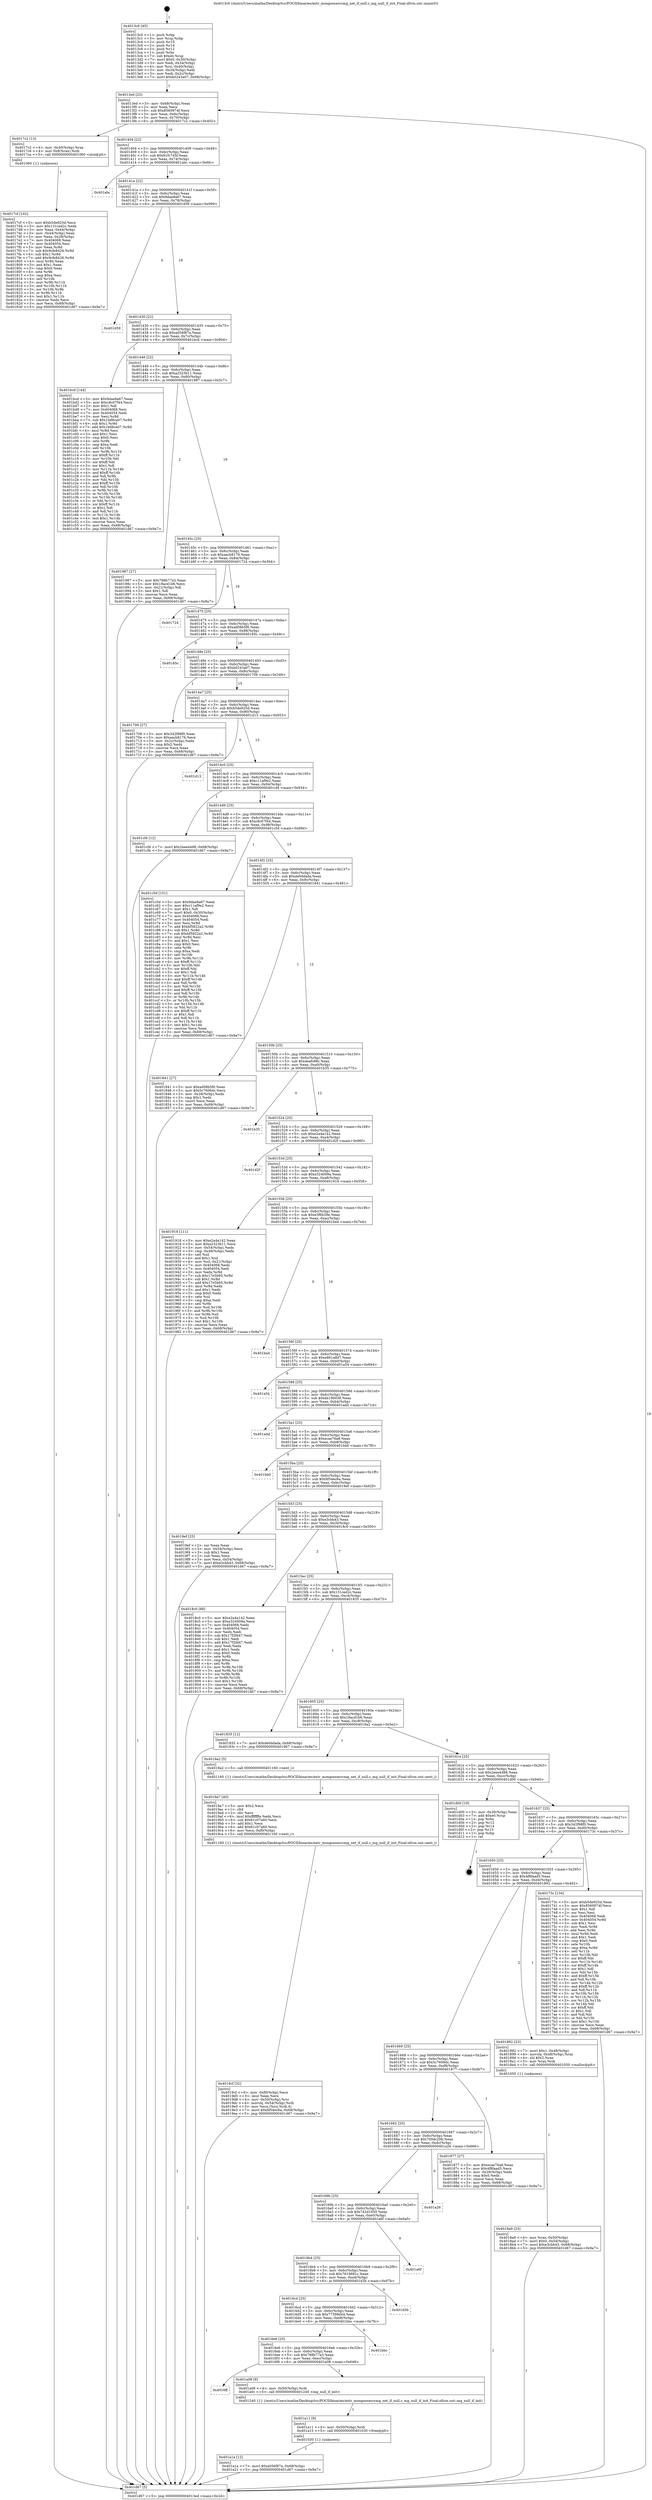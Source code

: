 digraph "0x4013c0" {
  label = "0x4013c0 (/mnt/c/Users/mathe/Desktop/tcc/POCII/binaries/extr_mongoosesrcmg_net_if_null.c_mg_null_if_init_Final-ollvm.out::main(0))"
  labelloc = "t"
  node[shape=record]

  Entry [label="",width=0.3,height=0.3,shape=circle,fillcolor=black,style=filled]
  "0x4013ed" [label="{
     0x4013ed [23]\l
     | [instrs]\l
     &nbsp;&nbsp;0x4013ed \<+3\>: mov -0x68(%rbp),%eax\l
     &nbsp;&nbsp;0x4013f0 \<+2\>: mov %eax,%ecx\l
     &nbsp;&nbsp;0x4013f2 \<+6\>: sub $0x8560974f,%ecx\l
     &nbsp;&nbsp;0x4013f8 \<+3\>: mov %eax,-0x6c(%rbp)\l
     &nbsp;&nbsp;0x4013fb \<+3\>: mov %ecx,-0x70(%rbp)\l
     &nbsp;&nbsp;0x4013fe \<+6\>: je 00000000004017c2 \<main+0x402\>\l
  }"]
  "0x4017c2" [label="{
     0x4017c2 [13]\l
     | [instrs]\l
     &nbsp;&nbsp;0x4017c2 \<+4\>: mov -0x40(%rbp),%rax\l
     &nbsp;&nbsp;0x4017c6 \<+4\>: mov 0x8(%rax),%rdi\l
     &nbsp;&nbsp;0x4017ca \<+5\>: call 0000000000401060 \<atoi@plt\>\l
     | [calls]\l
     &nbsp;&nbsp;0x401060 \{1\} (unknown)\l
  }"]
  "0x401404" [label="{
     0x401404 [22]\l
     | [instrs]\l
     &nbsp;&nbsp;0x401404 \<+5\>: jmp 0000000000401409 \<main+0x49\>\l
     &nbsp;&nbsp;0x401409 \<+3\>: mov -0x6c(%rbp),%eax\l
     &nbsp;&nbsp;0x40140c \<+5\>: sub $0x91fc745f,%eax\l
     &nbsp;&nbsp;0x401411 \<+3\>: mov %eax,-0x74(%rbp)\l
     &nbsp;&nbsp;0x401414 \<+6\>: je 0000000000401abc \<main+0x6fc\>\l
  }"]
  Exit [label="",width=0.3,height=0.3,shape=circle,fillcolor=black,style=filled,peripheries=2]
  "0x401abc" [label="{
     0x401abc\l
  }", style=dashed]
  "0x40141a" [label="{
     0x40141a [22]\l
     | [instrs]\l
     &nbsp;&nbsp;0x40141a \<+5\>: jmp 000000000040141f \<main+0x5f\>\l
     &nbsp;&nbsp;0x40141f \<+3\>: mov -0x6c(%rbp),%eax\l
     &nbsp;&nbsp;0x401422 \<+5\>: sub $0x9dae8a67,%eax\l
     &nbsp;&nbsp;0x401427 \<+3\>: mov %eax,-0x78(%rbp)\l
     &nbsp;&nbsp;0x40142a \<+6\>: je 0000000000401d59 \<main+0x999\>\l
  }"]
  "0x401a1a" [label="{
     0x401a1a [12]\l
     | [instrs]\l
     &nbsp;&nbsp;0x401a1a \<+7\>: movl $0xa056f87a,-0x68(%rbp)\l
     &nbsp;&nbsp;0x401a21 \<+5\>: jmp 0000000000401d67 \<main+0x9a7\>\l
  }"]
  "0x401d59" [label="{
     0x401d59\l
  }", style=dashed]
  "0x401430" [label="{
     0x401430 [22]\l
     | [instrs]\l
     &nbsp;&nbsp;0x401430 \<+5\>: jmp 0000000000401435 \<main+0x75\>\l
     &nbsp;&nbsp;0x401435 \<+3\>: mov -0x6c(%rbp),%eax\l
     &nbsp;&nbsp;0x401438 \<+5\>: sub $0xa056f87a,%eax\l
     &nbsp;&nbsp;0x40143d \<+3\>: mov %eax,-0x7c(%rbp)\l
     &nbsp;&nbsp;0x401440 \<+6\>: je 0000000000401bcd \<main+0x80d\>\l
  }"]
  "0x401a11" [label="{
     0x401a11 [9]\l
     | [instrs]\l
     &nbsp;&nbsp;0x401a11 \<+4\>: mov -0x50(%rbp),%rdi\l
     &nbsp;&nbsp;0x401a15 \<+5\>: call 0000000000401030 \<free@plt\>\l
     | [calls]\l
     &nbsp;&nbsp;0x401030 \{1\} (unknown)\l
  }"]
  "0x401bcd" [label="{
     0x401bcd [144]\l
     | [instrs]\l
     &nbsp;&nbsp;0x401bcd \<+5\>: mov $0x9dae8a67,%eax\l
     &nbsp;&nbsp;0x401bd2 \<+5\>: mov $0xc8c07f44,%ecx\l
     &nbsp;&nbsp;0x401bd7 \<+2\>: mov $0x1,%dl\l
     &nbsp;&nbsp;0x401bd9 \<+7\>: mov 0x404068,%esi\l
     &nbsp;&nbsp;0x401be0 \<+7\>: mov 0x404054,%edi\l
     &nbsp;&nbsp;0x401be7 \<+3\>: mov %esi,%r8d\l
     &nbsp;&nbsp;0x401bea \<+7\>: sub $0x1bd8ca07,%r8d\l
     &nbsp;&nbsp;0x401bf1 \<+4\>: sub $0x1,%r8d\l
     &nbsp;&nbsp;0x401bf5 \<+7\>: add $0x1bd8ca07,%r8d\l
     &nbsp;&nbsp;0x401bfc \<+4\>: imul %r8d,%esi\l
     &nbsp;&nbsp;0x401c00 \<+3\>: and $0x1,%esi\l
     &nbsp;&nbsp;0x401c03 \<+3\>: cmp $0x0,%esi\l
     &nbsp;&nbsp;0x401c06 \<+4\>: sete %r9b\l
     &nbsp;&nbsp;0x401c0a \<+3\>: cmp $0xa,%edi\l
     &nbsp;&nbsp;0x401c0d \<+4\>: setl %r10b\l
     &nbsp;&nbsp;0x401c11 \<+3\>: mov %r9b,%r11b\l
     &nbsp;&nbsp;0x401c14 \<+4\>: xor $0xff,%r11b\l
     &nbsp;&nbsp;0x401c18 \<+3\>: mov %r10b,%bl\l
     &nbsp;&nbsp;0x401c1b \<+3\>: xor $0xff,%bl\l
     &nbsp;&nbsp;0x401c1e \<+3\>: xor $0x1,%dl\l
     &nbsp;&nbsp;0x401c21 \<+3\>: mov %r11b,%r14b\l
     &nbsp;&nbsp;0x401c24 \<+4\>: and $0xff,%r14b\l
     &nbsp;&nbsp;0x401c28 \<+3\>: and %dl,%r9b\l
     &nbsp;&nbsp;0x401c2b \<+3\>: mov %bl,%r15b\l
     &nbsp;&nbsp;0x401c2e \<+4\>: and $0xff,%r15b\l
     &nbsp;&nbsp;0x401c32 \<+3\>: and %dl,%r10b\l
     &nbsp;&nbsp;0x401c35 \<+3\>: or %r9b,%r14b\l
     &nbsp;&nbsp;0x401c38 \<+3\>: or %r10b,%r15b\l
     &nbsp;&nbsp;0x401c3b \<+3\>: xor %r15b,%r14b\l
     &nbsp;&nbsp;0x401c3e \<+3\>: or %bl,%r11b\l
     &nbsp;&nbsp;0x401c41 \<+4\>: xor $0xff,%r11b\l
     &nbsp;&nbsp;0x401c45 \<+3\>: or $0x1,%dl\l
     &nbsp;&nbsp;0x401c48 \<+3\>: and %dl,%r11b\l
     &nbsp;&nbsp;0x401c4b \<+3\>: or %r11b,%r14b\l
     &nbsp;&nbsp;0x401c4e \<+4\>: test $0x1,%r14b\l
     &nbsp;&nbsp;0x401c52 \<+3\>: cmovne %ecx,%eax\l
     &nbsp;&nbsp;0x401c55 \<+3\>: mov %eax,-0x68(%rbp)\l
     &nbsp;&nbsp;0x401c58 \<+5\>: jmp 0000000000401d67 \<main+0x9a7\>\l
  }"]
  "0x401446" [label="{
     0x401446 [22]\l
     | [instrs]\l
     &nbsp;&nbsp;0x401446 \<+5\>: jmp 000000000040144b \<main+0x8b\>\l
     &nbsp;&nbsp;0x40144b \<+3\>: mov -0x6c(%rbp),%eax\l
     &nbsp;&nbsp;0x40144e \<+5\>: sub $0xa2323b11,%eax\l
     &nbsp;&nbsp;0x401453 \<+3\>: mov %eax,-0x80(%rbp)\l
     &nbsp;&nbsp;0x401456 \<+6\>: je 0000000000401987 \<main+0x5c7\>\l
  }"]
  "0x4016ff" [label="{
     0x4016ff\l
  }", style=dashed]
  "0x401987" [label="{
     0x401987 [27]\l
     | [instrs]\l
     &nbsp;&nbsp;0x401987 \<+5\>: mov $0x788b77a3,%eax\l
     &nbsp;&nbsp;0x40198c \<+5\>: mov $0x18acd1b6,%ecx\l
     &nbsp;&nbsp;0x401991 \<+3\>: mov -0x21(%rbp),%dl\l
     &nbsp;&nbsp;0x401994 \<+3\>: test $0x1,%dl\l
     &nbsp;&nbsp;0x401997 \<+3\>: cmovne %ecx,%eax\l
     &nbsp;&nbsp;0x40199a \<+3\>: mov %eax,-0x68(%rbp)\l
     &nbsp;&nbsp;0x40199d \<+5\>: jmp 0000000000401d67 \<main+0x9a7\>\l
  }"]
  "0x40145c" [label="{
     0x40145c [25]\l
     | [instrs]\l
     &nbsp;&nbsp;0x40145c \<+5\>: jmp 0000000000401461 \<main+0xa1\>\l
     &nbsp;&nbsp;0x401461 \<+3\>: mov -0x6c(%rbp),%eax\l
     &nbsp;&nbsp;0x401464 \<+5\>: sub $0xaacb8176,%eax\l
     &nbsp;&nbsp;0x401469 \<+6\>: mov %eax,-0x84(%rbp)\l
     &nbsp;&nbsp;0x40146f \<+6\>: je 0000000000401724 \<main+0x364\>\l
  }"]
  "0x401a08" [label="{
     0x401a08 [9]\l
     | [instrs]\l
     &nbsp;&nbsp;0x401a08 \<+4\>: mov -0x50(%rbp),%rdi\l
     &nbsp;&nbsp;0x401a0c \<+5\>: call 0000000000401240 \<mg_null_if_init\>\l
     | [calls]\l
     &nbsp;&nbsp;0x401240 \{1\} (/mnt/c/Users/mathe/Desktop/tcc/POCII/binaries/extr_mongoosesrcmg_net_if_null.c_mg_null_if_init_Final-ollvm.out::mg_null_if_init)\l
  }"]
  "0x401724" [label="{
     0x401724\l
  }", style=dashed]
  "0x401475" [label="{
     0x401475 [25]\l
     | [instrs]\l
     &nbsp;&nbsp;0x401475 \<+5\>: jmp 000000000040147a \<main+0xba\>\l
     &nbsp;&nbsp;0x40147a \<+3\>: mov -0x6c(%rbp),%eax\l
     &nbsp;&nbsp;0x40147d \<+5\>: sub $0xad08b5f0,%eax\l
     &nbsp;&nbsp;0x401482 \<+6\>: mov %eax,-0x88(%rbp)\l
     &nbsp;&nbsp;0x401488 \<+6\>: je 000000000040185c \<main+0x49c\>\l
  }"]
  "0x4016e6" [label="{
     0x4016e6 [25]\l
     | [instrs]\l
     &nbsp;&nbsp;0x4016e6 \<+5\>: jmp 00000000004016eb \<main+0x32b\>\l
     &nbsp;&nbsp;0x4016eb \<+3\>: mov -0x6c(%rbp),%eax\l
     &nbsp;&nbsp;0x4016ee \<+5\>: sub $0x788b77a3,%eax\l
     &nbsp;&nbsp;0x4016f3 \<+6\>: mov %eax,-0xec(%rbp)\l
     &nbsp;&nbsp;0x4016f9 \<+6\>: je 0000000000401a08 \<main+0x648\>\l
  }"]
  "0x40185c" [label="{
     0x40185c\l
  }", style=dashed]
  "0x40148e" [label="{
     0x40148e [25]\l
     | [instrs]\l
     &nbsp;&nbsp;0x40148e \<+5\>: jmp 0000000000401493 \<main+0xd3\>\l
     &nbsp;&nbsp;0x401493 \<+3\>: mov -0x6c(%rbp),%eax\l
     &nbsp;&nbsp;0x401496 \<+5\>: sub $0xb0243a07,%eax\l
     &nbsp;&nbsp;0x40149b \<+6\>: mov %eax,-0x8c(%rbp)\l
     &nbsp;&nbsp;0x4014a1 \<+6\>: je 0000000000401709 \<main+0x349\>\l
  }"]
  "0x401bbc" [label="{
     0x401bbc\l
  }", style=dashed]
  "0x401709" [label="{
     0x401709 [27]\l
     | [instrs]\l
     &nbsp;&nbsp;0x401709 \<+5\>: mov $0x342f98f0,%eax\l
     &nbsp;&nbsp;0x40170e \<+5\>: mov $0xaacb8176,%ecx\l
     &nbsp;&nbsp;0x401713 \<+3\>: mov -0x2c(%rbp),%edx\l
     &nbsp;&nbsp;0x401716 \<+3\>: cmp $0x2,%edx\l
     &nbsp;&nbsp;0x401719 \<+3\>: cmovne %ecx,%eax\l
     &nbsp;&nbsp;0x40171c \<+3\>: mov %eax,-0x68(%rbp)\l
     &nbsp;&nbsp;0x40171f \<+5\>: jmp 0000000000401d67 \<main+0x9a7\>\l
  }"]
  "0x4014a7" [label="{
     0x4014a7 [25]\l
     | [instrs]\l
     &nbsp;&nbsp;0x4014a7 \<+5\>: jmp 00000000004014ac \<main+0xec\>\l
     &nbsp;&nbsp;0x4014ac \<+3\>: mov -0x6c(%rbp),%eax\l
     &nbsp;&nbsp;0x4014af \<+5\>: sub $0xb5de925d,%eax\l
     &nbsp;&nbsp;0x4014b4 \<+6\>: mov %eax,-0x90(%rbp)\l
     &nbsp;&nbsp;0x4014ba \<+6\>: je 0000000000401d13 \<main+0x953\>\l
  }"]
  "0x401d67" [label="{
     0x401d67 [5]\l
     | [instrs]\l
     &nbsp;&nbsp;0x401d67 \<+5\>: jmp 00000000004013ed \<main+0x2d\>\l
  }"]
  "0x4013c0" [label="{
     0x4013c0 [45]\l
     | [instrs]\l
     &nbsp;&nbsp;0x4013c0 \<+1\>: push %rbp\l
     &nbsp;&nbsp;0x4013c1 \<+3\>: mov %rsp,%rbp\l
     &nbsp;&nbsp;0x4013c4 \<+2\>: push %r15\l
     &nbsp;&nbsp;0x4013c6 \<+2\>: push %r14\l
     &nbsp;&nbsp;0x4013c8 \<+2\>: push %r12\l
     &nbsp;&nbsp;0x4013ca \<+1\>: push %rbx\l
     &nbsp;&nbsp;0x4013cb \<+7\>: sub $0xe0,%rsp\l
     &nbsp;&nbsp;0x4013d2 \<+7\>: movl $0x0,-0x30(%rbp)\l
     &nbsp;&nbsp;0x4013d9 \<+3\>: mov %edi,-0x34(%rbp)\l
     &nbsp;&nbsp;0x4013dc \<+4\>: mov %rsi,-0x40(%rbp)\l
     &nbsp;&nbsp;0x4013e0 \<+3\>: mov -0x34(%rbp),%edi\l
     &nbsp;&nbsp;0x4013e3 \<+3\>: mov %edi,-0x2c(%rbp)\l
     &nbsp;&nbsp;0x4013e6 \<+7\>: movl $0xb0243a07,-0x68(%rbp)\l
  }"]
  "0x4016cd" [label="{
     0x4016cd [25]\l
     | [instrs]\l
     &nbsp;&nbsp;0x4016cd \<+5\>: jmp 00000000004016d2 \<main+0x312\>\l
     &nbsp;&nbsp;0x4016d2 \<+3\>: mov -0x6c(%rbp),%eax\l
     &nbsp;&nbsp;0x4016d5 \<+5\>: sub $0x77399d44,%eax\l
     &nbsp;&nbsp;0x4016da \<+6\>: mov %eax,-0xe8(%rbp)\l
     &nbsp;&nbsp;0x4016e0 \<+6\>: je 0000000000401bbc \<main+0x7fc\>\l
  }"]
  "0x401d13" [label="{
     0x401d13\l
  }", style=dashed]
  "0x4014c0" [label="{
     0x4014c0 [25]\l
     | [instrs]\l
     &nbsp;&nbsp;0x4014c0 \<+5\>: jmp 00000000004014c5 \<main+0x105\>\l
     &nbsp;&nbsp;0x4014c5 \<+3\>: mov -0x6c(%rbp),%eax\l
     &nbsp;&nbsp;0x4014c8 \<+5\>: sub $0xc11af9e2,%eax\l
     &nbsp;&nbsp;0x4014cd \<+6\>: mov %eax,-0x94(%rbp)\l
     &nbsp;&nbsp;0x4014d3 \<+6\>: je 0000000000401cf4 \<main+0x934\>\l
  }"]
  "0x401d3b" [label="{
     0x401d3b\l
  }", style=dashed]
  "0x401cf4" [label="{
     0x401cf4 [12]\l
     | [instrs]\l
     &nbsp;&nbsp;0x401cf4 \<+7\>: movl $0x2eee4488,-0x68(%rbp)\l
     &nbsp;&nbsp;0x401cfb \<+5\>: jmp 0000000000401d67 \<main+0x9a7\>\l
  }"]
  "0x4014d9" [label="{
     0x4014d9 [25]\l
     | [instrs]\l
     &nbsp;&nbsp;0x4014d9 \<+5\>: jmp 00000000004014de \<main+0x11e\>\l
     &nbsp;&nbsp;0x4014de \<+3\>: mov -0x6c(%rbp),%eax\l
     &nbsp;&nbsp;0x4014e1 \<+5\>: sub $0xc8c07f44,%eax\l
     &nbsp;&nbsp;0x4014e6 \<+6\>: mov %eax,-0x98(%rbp)\l
     &nbsp;&nbsp;0x4014ec \<+6\>: je 0000000000401c5d \<main+0x89d\>\l
  }"]
  "0x4016b4" [label="{
     0x4016b4 [25]\l
     | [instrs]\l
     &nbsp;&nbsp;0x4016b4 \<+5\>: jmp 00000000004016b9 \<main+0x2f9\>\l
     &nbsp;&nbsp;0x4016b9 \<+3\>: mov -0x6c(%rbp),%eax\l
     &nbsp;&nbsp;0x4016bc \<+5\>: sub $0x7619681c,%eax\l
     &nbsp;&nbsp;0x4016c1 \<+6\>: mov %eax,-0xe4(%rbp)\l
     &nbsp;&nbsp;0x4016c7 \<+6\>: je 0000000000401d3b \<main+0x97b\>\l
  }"]
  "0x401c5d" [label="{
     0x401c5d [151]\l
     | [instrs]\l
     &nbsp;&nbsp;0x401c5d \<+5\>: mov $0x9dae8a67,%eax\l
     &nbsp;&nbsp;0x401c62 \<+5\>: mov $0xc11af9e2,%ecx\l
     &nbsp;&nbsp;0x401c67 \<+2\>: mov $0x1,%dl\l
     &nbsp;&nbsp;0x401c69 \<+7\>: movl $0x0,-0x30(%rbp)\l
     &nbsp;&nbsp;0x401c70 \<+7\>: mov 0x404068,%esi\l
     &nbsp;&nbsp;0x401c77 \<+7\>: mov 0x404054,%edi\l
     &nbsp;&nbsp;0x401c7e \<+3\>: mov %esi,%r8d\l
     &nbsp;&nbsp;0x401c81 \<+7\>: add $0xbf5822a2,%r8d\l
     &nbsp;&nbsp;0x401c88 \<+4\>: sub $0x1,%r8d\l
     &nbsp;&nbsp;0x401c8c \<+7\>: sub $0xbf5822a2,%r8d\l
     &nbsp;&nbsp;0x401c93 \<+4\>: imul %r8d,%esi\l
     &nbsp;&nbsp;0x401c97 \<+3\>: and $0x1,%esi\l
     &nbsp;&nbsp;0x401c9a \<+3\>: cmp $0x0,%esi\l
     &nbsp;&nbsp;0x401c9d \<+4\>: sete %r9b\l
     &nbsp;&nbsp;0x401ca1 \<+3\>: cmp $0xa,%edi\l
     &nbsp;&nbsp;0x401ca4 \<+4\>: setl %r10b\l
     &nbsp;&nbsp;0x401ca8 \<+3\>: mov %r9b,%r11b\l
     &nbsp;&nbsp;0x401cab \<+4\>: xor $0xff,%r11b\l
     &nbsp;&nbsp;0x401caf \<+3\>: mov %r10b,%bl\l
     &nbsp;&nbsp;0x401cb2 \<+3\>: xor $0xff,%bl\l
     &nbsp;&nbsp;0x401cb5 \<+3\>: xor $0x1,%dl\l
     &nbsp;&nbsp;0x401cb8 \<+3\>: mov %r11b,%r14b\l
     &nbsp;&nbsp;0x401cbb \<+4\>: and $0xff,%r14b\l
     &nbsp;&nbsp;0x401cbf \<+3\>: and %dl,%r9b\l
     &nbsp;&nbsp;0x401cc2 \<+3\>: mov %bl,%r15b\l
     &nbsp;&nbsp;0x401cc5 \<+4\>: and $0xff,%r15b\l
     &nbsp;&nbsp;0x401cc9 \<+3\>: and %dl,%r10b\l
     &nbsp;&nbsp;0x401ccc \<+3\>: or %r9b,%r14b\l
     &nbsp;&nbsp;0x401ccf \<+3\>: or %r10b,%r15b\l
     &nbsp;&nbsp;0x401cd2 \<+3\>: xor %r15b,%r14b\l
     &nbsp;&nbsp;0x401cd5 \<+3\>: or %bl,%r11b\l
     &nbsp;&nbsp;0x401cd8 \<+4\>: xor $0xff,%r11b\l
     &nbsp;&nbsp;0x401cdc \<+3\>: or $0x1,%dl\l
     &nbsp;&nbsp;0x401cdf \<+3\>: and %dl,%r11b\l
     &nbsp;&nbsp;0x401ce2 \<+3\>: or %r11b,%r14b\l
     &nbsp;&nbsp;0x401ce5 \<+4\>: test $0x1,%r14b\l
     &nbsp;&nbsp;0x401ce9 \<+3\>: cmovne %ecx,%eax\l
     &nbsp;&nbsp;0x401cec \<+3\>: mov %eax,-0x68(%rbp)\l
     &nbsp;&nbsp;0x401cef \<+5\>: jmp 0000000000401d67 \<main+0x9a7\>\l
  }"]
  "0x4014f2" [label="{
     0x4014f2 [25]\l
     | [instrs]\l
     &nbsp;&nbsp;0x4014f2 \<+5\>: jmp 00000000004014f7 \<main+0x137\>\l
     &nbsp;&nbsp;0x4014f7 \<+3\>: mov -0x6c(%rbp),%eax\l
     &nbsp;&nbsp;0x4014fa \<+5\>: sub $0xde0ddada,%eax\l
     &nbsp;&nbsp;0x4014ff \<+6\>: mov %eax,-0x9c(%rbp)\l
     &nbsp;&nbsp;0x401505 \<+6\>: je 0000000000401841 \<main+0x481\>\l
  }"]
  "0x401a6f" [label="{
     0x401a6f\l
  }", style=dashed]
  "0x401841" [label="{
     0x401841 [27]\l
     | [instrs]\l
     &nbsp;&nbsp;0x401841 \<+5\>: mov $0xad08b5f0,%eax\l
     &nbsp;&nbsp;0x401846 \<+5\>: mov $0x5c7606dc,%ecx\l
     &nbsp;&nbsp;0x40184b \<+3\>: mov -0x28(%rbp),%edx\l
     &nbsp;&nbsp;0x40184e \<+3\>: cmp $0x1,%edx\l
     &nbsp;&nbsp;0x401851 \<+3\>: cmovl %ecx,%eax\l
     &nbsp;&nbsp;0x401854 \<+3\>: mov %eax,-0x68(%rbp)\l
     &nbsp;&nbsp;0x401857 \<+5\>: jmp 0000000000401d67 \<main+0x9a7\>\l
  }"]
  "0x40150b" [label="{
     0x40150b [25]\l
     | [instrs]\l
     &nbsp;&nbsp;0x40150b \<+5\>: jmp 0000000000401510 \<main+0x150\>\l
     &nbsp;&nbsp;0x401510 \<+3\>: mov -0x6c(%rbp),%eax\l
     &nbsp;&nbsp;0x401513 \<+5\>: sub $0xdeafc88c,%eax\l
     &nbsp;&nbsp;0x401518 \<+6\>: mov %eax,-0xa0(%rbp)\l
     &nbsp;&nbsp;0x40151e \<+6\>: je 0000000000401b35 \<main+0x775\>\l
  }"]
  "0x40169b" [label="{
     0x40169b [25]\l
     | [instrs]\l
     &nbsp;&nbsp;0x40169b \<+5\>: jmp 00000000004016a0 \<main+0x2e0\>\l
     &nbsp;&nbsp;0x4016a0 \<+3\>: mov -0x6c(%rbp),%eax\l
     &nbsp;&nbsp;0x4016a3 \<+5\>: sub $0x742d1650,%eax\l
     &nbsp;&nbsp;0x4016a8 \<+6\>: mov %eax,-0xe0(%rbp)\l
     &nbsp;&nbsp;0x4016ae \<+6\>: je 0000000000401a6f \<main+0x6af\>\l
  }"]
  "0x401b35" [label="{
     0x401b35\l
  }", style=dashed]
  "0x401524" [label="{
     0x401524 [25]\l
     | [instrs]\l
     &nbsp;&nbsp;0x401524 \<+5\>: jmp 0000000000401529 \<main+0x169\>\l
     &nbsp;&nbsp;0x401529 \<+3\>: mov -0x6c(%rbp),%eax\l
     &nbsp;&nbsp;0x40152c \<+5\>: sub $0xe2a4a142,%eax\l
     &nbsp;&nbsp;0x401531 \<+6\>: mov %eax,-0xa4(%rbp)\l
     &nbsp;&nbsp;0x401537 \<+6\>: je 0000000000401d2f \<main+0x96f\>\l
  }"]
  "0x401a26" [label="{
     0x401a26\l
  }", style=dashed]
  "0x401d2f" [label="{
     0x401d2f\l
  }", style=dashed]
  "0x40153d" [label="{
     0x40153d [25]\l
     | [instrs]\l
     &nbsp;&nbsp;0x40153d \<+5\>: jmp 0000000000401542 \<main+0x182\>\l
     &nbsp;&nbsp;0x401542 \<+3\>: mov -0x6c(%rbp),%eax\l
     &nbsp;&nbsp;0x401545 \<+5\>: sub $0xe324009a,%eax\l
     &nbsp;&nbsp;0x40154a \<+6\>: mov %eax,-0xa8(%rbp)\l
     &nbsp;&nbsp;0x401550 \<+6\>: je 0000000000401918 \<main+0x558\>\l
  }"]
  "0x4019cf" [label="{
     0x4019cf [32]\l
     | [instrs]\l
     &nbsp;&nbsp;0x4019cf \<+6\>: mov -0xf0(%rbp),%ecx\l
     &nbsp;&nbsp;0x4019d5 \<+3\>: imul %eax,%ecx\l
     &nbsp;&nbsp;0x4019d8 \<+4\>: mov -0x50(%rbp),%rsi\l
     &nbsp;&nbsp;0x4019dc \<+4\>: movslq -0x54(%rbp),%rdi\l
     &nbsp;&nbsp;0x4019e0 \<+3\>: mov %ecx,(%rsi,%rdi,4)\l
     &nbsp;&nbsp;0x4019e3 \<+7\>: movl $0xfd54ec6a,-0x68(%rbp)\l
     &nbsp;&nbsp;0x4019ea \<+5\>: jmp 0000000000401d67 \<main+0x9a7\>\l
  }"]
  "0x401918" [label="{
     0x401918 [111]\l
     | [instrs]\l
     &nbsp;&nbsp;0x401918 \<+5\>: mov $0xe2a4a142,%eax\l
     &nbsp;&nbsp;0x40191d \<+5\>: mov $0xa2323b11,%ecx\l
     &nbsp;&nbsp;0x401922 \<+3\>: mov -0x54(%rbp),%edx\l
     &nbsp;&nbsp;0x401925 \<+3\>: cmp -0x48(%rbp),%edx\l
     &nbsp;&nbsp;0x401928 \<+4\>: setl %sil\l
     &nbsp;&nbsp;0x40192c \<+4\>: and $0x1,%sil\l
     &nbsp;&nbsp;0x401930 \<+4\>: mov %sil,-0x21(%rbp)\l
     &nbsp;&nbsp;0x401934 \<+7\>: mov 0x404068,%edx\l
     &nbsp;&nbsp;0x40193b \<+7\>: mov 0x404054,%edi\l
     &nbsp;&nbsp;0x401942 \<+3\>: mov %edx,%r8d\l
     &nbsp;&nbsp;0x401945 \<+7\>: sub $0x17e5b95,%r8d\l
     &nbsp;&nbsp;0x40194c \<+4\>: sub $0x1,%r8d\l
     &nbsp;&nbsp;0x401950 \<+7\>: add $0x17e5b95,%r8d\l
     &nbsp;&nbsp;0x401957 \<+4\>: imul %r8d,%edx\l
     &nbsp;&nbsp;0x40195b \<+3\>: and $0x1,%edx\l
     &nbsp;&nbsp;0x40195e \<+3\>: cmp $0x0,%edx\l
     &nbsp;&nbsp;0x401961 \<+4\>: sete %sil\l
     &nbsp;&nbsp;0x401965 \<+3\>: cmp $0xa,%edi\l
     &nbsp;&nbsp;0x401968 \<+4\>: setl %r9b\l
     &nbsp;&nbsp;0x40196c \<+3\>: mov %sil,%r10b\l
     &nbsp;&nbsp;0x40196f \<+3\>: and %r9b,%r10b\l
     &nbsp;&nbsp;0x401972 \<+3\>: xor %r9b,%sil\l
     &nbsp;&nbsp;0x401975 \<+3\>: or %sil,%r10b\l
     &nbsp;&nbsp;0x401978 \<+4\>: test $0x1,%r10b\l
     &nbsp;&nbsp;0x40197c \<+3\>: cmovne %ecx,%eax\l
     &nbsp;&nbsp;0x40197f \<+3\>: mov %eax,-0x68(%rbp)\l
     &nbsp;&nbsp;0x401982 \<+5\>: jmp 0000000000401d67 \<main+0x9a7\>\l
  }"]
  "0x401556" [label="{
     0x401556 [25]\l
     | [instrs]\l
     &nbsp;&nbsp;0x401556 \<+5\>: jmp 000000000040155b \<main+0x19b\>\l
     &nbsp;&nbsp;0x40155b \<+3\>: mov -0x6c(%rbp),%eax\l
     &nbsp;&nbsp;0x40155e \<+5\>: sub $0xe3f6b39e,%eax\l
     &nbsp;&nbsp;0x401563 \<+6\>: mov %eax,-0xac(%rbp)\l
     &nbsp;&nbsp;0x401569 \<+6\>: je 0000000000401ba4 \<main+0x7e4\>\l
  }"]
  "0x4019a7" [label="{
     0x4019a7 [40]\l
     | [instrs]\l
     &nbsp;&nbsp;0x4019a7 \<+5\>: mov $0x2,%ecx\l
     &nbsp;&nbsp;0x4019ac \<+1\>: cltd\l
     &nbsp;&nbsp;0x4019ad \<+2\>: idiv %ecx\l
     &nbsp;&nbsp;0x4019af \<+6\>: imul $0xfffffffe,%edx,%ecx\l
     &nbsp;&nbsp;0x4019b5 \<+6\>: sub $0x61c07a60,%ecx\l
     &nbsp;&nbsp;0x4019bb \<+3\>: add $0x1,%ecx\l
     &nbsp;&nbsp;0x4019be \<+6\>: add $0x61c07a60,%ecx\l
     &nbsp;&nbsp;0x4019c4 \<+6\>: mov %ecx,-0xf0(%rbp)\l
     &nbsp;&nbsp;0x4019ca \<+5\>: call 0000000000401160 \<next_i\>\l
     | [calls]\l
     &nbsp;&nbsp;0x401160 \{1\} (/mnt/c/Users/mathe/Desktop/tcc/POCII/binaries/extr_mongoosesrcmg_net_if_null.c_mg_null_if_init_Final-ollvm.out::next_i)\l
  }"]
  "0x401ba4" [label="{
     0x401ba4\l
  }", style=dashed]
  "0x40156f" [label="{
     0x40156f [25]\l
     | [instrs]\l
     &nbsp;&nbsp;0x40156f \<+5\>: jmp 0000000000401574 \<main+0x1b4\>\l
     &nbsp;&nbsp;0x401574 \<+3\>: mov -0x6c(%rbp),%eax\l
     &nbsp;&nbsp;0x401577 \<+5\>: sub $0xe861a8d7,%eax\l
     &nbsp;&nbsp;0x40157c \<+6\>: mov %eax,-0xb0(%rbp)\l
     &nbsp;&nbsp;0x401582 \<+6\>: je 0000000000401a54 \<main+0x694\>\l
  }"]
  "0x4018a9" [label="{
     0x4018a9 [23]\l
     | [instrs]\l
     &nbsp;&nbsp;0x4018a9 \<+4\>: mov %rax,-0x50(%rbp)\l
     &nbsp;&nbsp;0x4018ad \<+7\>: movl $0x0,-0x54(%rbp)\l
     &nbsp;&nbsp;0x4018b4 \<+7\>: movl $0xe3cbb43,-0x68(%rbp)\l
     &nbsp;&nbsp;0x4018bb \<+5\>: jmp 0000000000401d67 \<main+0x9a7\>\l
  }"]
  "0x401a54" [label="{
     0x401a54\l
  }", style=dashed]
  "0x401588" [label="{
     0x401588 [25]\l
     | [instrs]\l
     &nbsp;&nbsp;0x401588 \<+5\>: jmp 000000000040158d \<main+0x1cd\>\l
     &nbsp;&nbsp;0x40158d \<+3\>: mov -0x6c(%rbp),%eax\l
     &nbsp;&nbsp;0x401590 \<+5\>: sub $0xeb190038,%eax\l
     &nbsp;&nbsp;0x401595 \<+6\>: mov %eax,-0xb4(%rbp)\l
     &nbsp;&nbsp;0x40159b \<+6\>: je 0000000000401add \<main+0x71d\>\l
  }"]
  "0x401682" [label="{
     0x401682 [25]\l
     | [instrs]\l
     &nbsp;&nbsp;0x401682 \<+5\>: jmp 0000000000401687 \<main+0x2c7\>\l
     &nbsp;&nbsp;0x401687 \<+3\>: mov -0x6c(%rbp),%eax\l
     &nbsp;&nbsp;0x40168a \<+5\>: sub $0x700dc20b,%eax\l
     &nbsp;&nbsp;0x40168f \<+6\>: mov %eax,-0xdc(%rbp)\l
     &nbsp;&nbsp;0x401695 \<+6\>: je 0000000000401a26 \<main+0x666\>\l
  }"]
  "0x401add" [label="{
     0x401add\l
  }", style=dashed]
  "0x4015a1" [label="{
     0x4015a1 [25]\l
     | [instrs]\l
     &nbsp;&nbsp;0x4015a1 \<+5\>: jmp 00000000004015a6 \<main+0x1e6\>\l
     &nbsp;&nbsp;0x4015a6 \<+3\>: mov -0x6c(%rbp),%eax\l
     &nbsp;&nbsp;0x4015a9 \<+5\>: sub $0xecae76a8,%eax\l
     &nbsp;&nbsp;0x4015ae \<+6\>: mov %eax,-0xb8(%rbp)\l
     &nbsp;&nbsp;0x4015b4 \<+6\>: je 0000000000401bb0 \<main+0x7f0\>\l
  }"]
  "0x401877" [label="{
     0x401877 [27]\l
     | [instrs]\l
     &nbsp;&nbsp;0x401877 \<+5\>: mov $0xecae76a8,%eax\l
     &nbsp;&nbsp;0x40187c \<+5\>: mov $0x4f8faad5,%ecx\l
     &nbsp;&nbsp;0x401881 \<+3\>: mov -0x28(%rbp),%edx\l
     &nbsp;&nbsp;0x401884 \<+3\>: cmp $0x0,%edx\l
     &nbsp;&nbsp;0x401887 \<+3\>: cmove %ecx,%eax\l
     &nbsp;&nbsp;0x40188a \<+3\>: mov %eax,-0x68(%rbp)\l
     &nbsp;&nbsp;0x40188d \<+5\>: jmp 0000000000401d67 \<main+0x9a7\>\l
  }"]
  "0x401bb0" [label="{
     0x401bb0\l
  }", style=dashed]
  "0x4015ba" [label="{
     0x4015ba [25]\l
     | [instrs]\l
     &nbsp;&nbsp;0x4015ba \<+5\>: jmp 00000000004015bf \<main+0x1ff\>\l
     &nbsp;&nbsp;0x4015bf \<+3\>: mov -0x6c(%rbp),%eax\l
     &nbsp;&nbsp;0x4015c2 \<+5\>: sub $0xfd54ec6a,%eax\l
     &nbsp;&nbsp;0x4015c7 \<+6\>: mov %eax,-0xbc(%rbp)\l
     &nbsp;&nbsp;0x4015cd \<+6\>: je 00000000004019ef \<main+0x62f\>\l
  }"]
  "0x401669" [label="{
     0x401669 [25]\l
     | [instrs]\l
     &nbsp;&nbsp;0x401669 \<+5\>: jmp 000000000040166e \<main+0x2ae\>\l
     &nbsp;&nbsp;0x40166e \<+3\>: mov -0x6c(%rbp),%eax\l
     &nbsp;&nbsp;0x401671 \<+5\>: sub $0x5c7606dc,%eax\l
     &nbsp;&nbsp;0x401676 \<+6\>: mov %eax,-0xd8(%rbp)\l
     &nbsp;&nbsp;0x40167c \<+6\>: je 0000000000401877 \<main+0x4b7\>\l
  }"]
  "0x4019ef" [label="{
     0x4019ef [25]\l
     | [instrs]\l
     &nbsp;&nbsp;0x4019ef \<+2\>: xor %eax,%eax\l
     &nbsp;&nbsp;0x4019f1 \<+3\>: mov -0x54(%rbp),%ecx\l
     &nbsp;&nbsp;0x4019f4 \<+3\>: sub $0x1,%eax\l
     &nbsp;&nbsp;0x4019f7 \<+2\>: sub %eax,%ecx\l
     &nbsp;&nbsp;0x4019f9 \<+3\>: mov %ecx,-0x54(%rbp)\l
     &nbsp;&nbsp;0x4019fc \<+7\>: movl $0xe3cbb43,-0x68(%rbp)\l
     &nbsp;&nbsp;0x401a03 \<+5\>: jmp 0000000000401d67 \<main+0x9a7\>\l
  }"]
  "0x4015d3" [label="{
     0x4015d3 [25]\l
     | [instrs]\l
     &nbsp;&nbsp;0x4015d3 \<+5\>: jmp 00000000004015d8 \<main+0x218\>\l
     &nbsp;&nbsp;0x4015d8 \<+3\>: mov -0x6c(%rbp),%eax\l
     &nbsp;&nbsp;0x4015db \<+5\>: sub $0xe3cbb43,%eax\l
     &nbsp;&nbsp;0x4015e0 \<+6\>: mov %eax,-0xc0(%rbp)\l
     &nbsp;&nbsp;0x4015e6 \<+6\>: je 00000000004018c0 \<main+0x500\>\l
  }"]
  "0x401892" [label="{
     0x401892 [23]\l
     | [instrs]\l
     &nbsp;&nbsp;0x401892 \<+7\>: movl $0x1,-0x48(%rbp)\l
     &nbsp;&nbsp;0x401899 \<+4\>: movslq -0x48(%rbp),%rax\l
     &nbsp;&nbsp;0x40189d \<+4\>: shl $0x2,%rax\l
     &nbsp;&nbsp;0x4018a1 \<+3\>: mov %rax,%rdi\l
     &nbsp;&nbsp;0x4018a4 \<+5\>: call 0000000000401050 \<malloc@plt\>\l
     | [calls]\l
     &nbsp;&nbsp;0x401050 \{1\} (unknown)\l
  }"]
  "0x4018c0" [label="{
     0x4018c0 [88]\l
     | [instrs]\l
     &nbsp;&nbsp;0x4018c0 \<+5\>: mov $0xe2a4a142,%eax\l
     &nbsp;&nbsp;0x4018c5 \<+5\>: mov $0xe324009a,%ecx\l
     &nbsp;&nbsp;0x4018ca \<+7\>: mov 0x404068,%edx\l
     &nbsp;&nbsp;0x4018d1 \<+7\>: mov 0x404054,%esi\l
     &nbsp;&nbsp;0x4018d8 \<+2\>: mov %edx,%edi\l
     &nbsp;&nbsp;0x4018da \<+6\>: sub $0x17f2fd47,%edi\l
     &nbsp;&nbsp;0x4018e0 \<+3\>: sub $0x1,%edi\l
     &nbsp;&nbsp;0x4018e3 \<+6\>: add $0x17f2fd47,%edi\l
     &nbsp;&nbsp;0x4018e9 \<+3\>: imul %edi,%edx\l
     &nbsp;&nbsp;0x4018ec \<+3\>: and $0x1,%edx\l
     &nbsp;&nbsp;0x4018ef \<+3\>: cmp $0x0,%edx\l
     &nbsp;&nbsp;0x4018f2 \<+4\>: sete %r8b\l
     &nbsp;&nbsp;0x4018f6 \<+3\>: cmp $0xa,%esi\l
     &nbsp;&nbsp;0x4018f9 \<+4\>: setl %r9b\l
     &nbsp;&nbsp;0x4018fd \<+3\>: mov %r8b,%r10b\l
     &nbsp;&nbsp;0x401900 \<+3\>: and %r9b,%r10b\l
     &nbsp;&nbsp;0x401903 \<+3\>: xor %r9b,%r8b\l
     &nbsp;&nbsp;0x401906 \<+3\>: or %r8b,%r10b\l
     &nbsp;&nbsp;0x401909 \<+4\>: test $0x1,%r10b\l
     &nbsp;&nbsp;0x40190d \<+3\>: cmovne %ecx,%eax\l
     &nbsp;&nbsp;0x401910 \<+3\>: mov %eax,-0x68(%rbp)\l
     &nbsp;&nbsp;0x401913 \<+5\>: jmp 0000000000401d67 \<main+0x9a7\>\l
  }"]
  "0x4015ec" [label="{
     0x4015ec [25]\l
     | [instrs]\l
     &nbsp;&nbsp;0x4015ec \<+5\>: jmp 00000000004015f1 \<main+0x231\>\l
     &nbsp;&nbsp;0x4015f1 \<+3\>: mov -0x6c(%rbp),%eax\l
     &nbsp;&nbsp;0x4015f4 \<+5\>: sub $0x131ced2c,%eax\l
     &nbsp;&nbsp;0x4015f9 \<+6\>: mov %eax,-0xc4(%rbp)\l
     &nbsp;&nbsp;0x4015ff \<+6\>: je 0000000000401835 \<main+0x475\>\l
  }"]
  "0x4017cf" [label="{
     0x4017cf [102]\l
     | [instrs]\l
     &nbsp;&nbsp;0x4017cf \<+5\>: mov $0xb5de925d,%ecx\l
     &nbsp;&nbsp;0x4017d4 \<+5\>: mov $0x131ced2c,%edx\l
     &nbsp;&nbsp;0x4017d9 \<+3\>: mov %eax,-0x44(%rbp)\l
     &nbsp;&nbsp;0x4017dc \<+3\>: mov -0x44(%rbp),%eax\l
     &nbsp;&nbsp;0x4017df \<+3\>: mov %eax,-0x28(%rbp)\l
     &nbsp;&nbsp;0x4017e2 \<+7\>: mov 0x404068,%eax\l
     &nbsp;&nbsp;0x4017e9 \<+7\>: mov 0x404054,%esi\l
     &nbsp;&nbsp;0x4017f0 \<+3\>: mov %eax,%r8d\l
     &nbsp;&nbsp;0x4017f3 \<+7\>: sub $0x9cfe8426,%r8d\l
     &nbsp;&nbsp;0x4017fa \<+4\>: sub $0x1,%r8d\l
     &nbsp;&nbsp;0x4017fe \<+7\>: add $0x9cfe8426,%r8d\l
     &nbsp;&nbsp;0x401805 \<+4\>: imul %r8d,%eax\l
     &nbsp;&nbsp;0x401809 \<+3\>: and $0x1,%eax\l
     &nbsp;&nbsp;0x40180c \<+3\>: cmp $0x0,%eax\l
     &nbsp;&nbsp;0x40180f \<+4\>: sete %r9b\l
     &nbsp;&nbsp;0x401813 \<+3\>: cmp $0xa,%esi\l
     &nbsp;&nbsp;0x401816 \<+4\>: setl %r10b\l
     &nbsp;&nbsp;0x40181a \<+3\>: mov %r9b,%r11b\l
     &nbsp;&nbsp;0x40181d \<+3\>: and %r10b,%r11b\l
     &nbsp;&nbsp;0x401820 \<+3\>: xor %r10b,%r9b\l
     &nbsp;&nbsp;0x401823 \<+3\>: or %r9b,%r11b\l
     &nbsp;&nbsp;0x401826 \<+4\>: test $0x1,%r11b\l
     &nbsp;&nbsp;0x40182a \<+3\>: cmovne %edx,%ecx\l
     &nbsp;&nbsp;0x40182d \<+3\>: mov %ecx,-0x68(%rbp)\l
     &nbsp;&nbsp;0x401830 \<+5\>: jmp 0000000000401d67 \<main+0x9a7\>\l
  }"]
  "0x401835" [label="{
     0x401835 [12]\l
     | [instrs]\l
     &nbsp;&nbsp;0x401835 \<+7\>: movl $0xde0ddada,-0x68(%rbp)\l
     &nbsp;&nbsp;0x40183c \<+5\>: jmp 0000000000401d67 \<main+0x9a7\>\l
  }"]
  "0x401605" [label="{
     0x401605 [25]\l
     | [instrs]\l
     &nbsp;&nbsp;0x401605 \<+5\>: jmp 000000000040160a \<main+0x24a\>\l
     &nbsp;&nbsp;0x40160a \<+3\>: mov -0x6c(%rbp),%eax\l
     &nbsp;&nbsp;0x40160d \<+5\>: sub $0x18acd1b6,%eax\l
     &nbsp;&nbsp;0x401612 \<+6\>: mov %eax,-0xc8(%rbp)\l
     &nbsp;&nbsp;0x401618 \<+6\>: je 00000000004019a2 \<main+0x5e2\>\l
  }"]
  "0x401650" [label="{
     0x401650 [25]\l
     | [instrs]\l
     &nbsp;&nbsp;0x401650 \<+5\>: jmp 0000000000401655 \<main+0x295\>\l
     &nbsp;&nbsp;0x401655 \<+3\>: mov -0x6c(%rbp),%eax\l
     &nbsp;&nbsp;0x401658 \<+5\>: sub $0x4f8faad5,%eax\l
     &nbsp;&nbsp;0x40165d \<+6\>: mov %eax,-0xd4(%rbp)\l
     &nbsp;&nbsp;0x401663 \<+6\>: je 0000000000401892 \<main+0x4d2\>\l
  }"]
  "0x4019a2" [label="{
     0x4019a2 [5]\l
     | [instrs]\l
     &nbsp;&nbsp;0x4019a2 \<+5\>: call 0000000000401160 \<next_i\>\l
     | [calls]\l
     &nbsp;&nbsp;0x401160 \{1\} (/mnt/c/Users/mathe/Desktop/tcc/POCII/binaries/extr_mongoosesrcmg_net_if_null.c_mg_null_if_init_Final-ollvm.out::next_i)\l
  }"]
  "0x40161e" [label="{
     0x40161e [25]\l
     | [instrs]\l
     &nbsp;&nbsp;0x40161e \<+5\>: jmp 0000000000401623 \<main+0x263\>\l
     &nbsp;&nbsp;0x401623 \<+3\>: mov -0x6c(%rbp),%eax\l
     &nbsp;&nbsp;0x401626 \<+5\>: sub $0x2eee4488,%eax\l
     &nbsp;&nbsp;0x40162b \<+6\>: mov %eax,-0xcc(%rbp)\l
     &nbsp;&nbsp;0x401631 \<+6\>: je 0000000000401d00 \<main+0x940\>\l
  }"]
  "0x40173c" [label="{
     0x40173c [134]\l
     | [instrs]\l
     &nbsp;&nbsp;0x40173c \<+5\>: mov $0xb5de925d,%eax\l
     &nbsp;&nbsp;0x401741 \<+5\>: mov $0x8560974f,%ecx\l
     &nbsp;&nbsp;0x401746 \<+2\>: mov $0x1,%dl\l
     &nbsp;&nbsp;0x401748 \<+2\>: xor %esi,%esi\l
     &nbsp;&nbsp;0x40174a \<+7\>: mov 0x404068,%edi\l
     &nbsp;&nbsp;0x401751 \<+8\>: mov 0x404054,%r8d\l
     &nbsp;&nbsp;0x401759 \<+3\>: sub $0x1,%esi\l
     &nbsp;&nbsp;0x40175c \<+3\>: mov %edi,%r9d\l
     &nbsp;&nbsp;0x40175f \<+3\>: add %esi,%r9d\l
     &nbsp;&nbsp;0x401762 \<+4\>: imul %r9d,%edi\l
     &nbsp;&nbsp;0x401766 \<+3\>: and $0x1,%edi\l
     &nbsp;&nbsp;0x401769 \<+3\>: cmp $0x0,%edi\l
     &nbsp;&nbsp;0x40176c \<+4\>: sete %r10b\l
     &nbsp;&nbsp;0x401770 \<+4\>: cmp $0xa,%r8d\l
     &nbsp;&nbsp;0x401774 \<+4\>: setl %r11b\l
     &nbsp;&nbsp;0x401778 \<+3\>: mov %r10b,%bl\l
     &nbsp;&nbsp;0x40177b \<+3\>: xor $0xff,%bl\l
     &nbsp;&nbsp;0x40177e \<+3\>: mov %r11b,%r14b\l
     &nbsp;&nbsp;0x401781 \<+4\>: xor $0xff,%r14b\l
     &nbsp;&nbsp;0x401785 \<+3\>: xor $0x1,%dl\l
     &nbsp;&nbsp;0x401788 \<+3\>: mov %bl,%r15b\l
     &nbsp;&nbsp;0x40178b \<+4\>: and $0xff,%r15b\l
     &nbsp;&nbsp;0x40178f \<+3\>: and %dl,%r10b\l
     &nbsp;&nbsp;0x401792 \<+3\>: mov %r14b,%r12b\l
     &nbsp;&nbsp;0x401795 \<+4\>: and $0xff,%r12b\l
     &nbsp;&nbsp;0x401799 \<+3\>: and %dl,%r11b\l
     &nbsp;&nbsp;0x40179c \<+3\>: or %r10b,%r15b\l
     &nbsp;&nbsp;0x40179f \<+3\>: or %r11b,%r12b\l
     &nbsp;&nbsp;0x4017a2 \<+3\>: xor %r12b,%r15b\l
     &nbsp;&nbsp;0x4017a5 \<+3\>: or %r14b,%bl\l
     &nbsp;&nbsp;0x4017a8 \<+3\>: xor $0xff,%bl\l
     &nbsp;&nbsp;0x4017ab \<+3\>: or $0x1,%dl\l
     &nbsp;&nbsp;0x4017ae \<+2\>: and %dl,%bl\l
     &nbsp;&nbsp;0x4017b0 \<+3\>: or %bl,%r15b\l
     &nbsp;&nbsp;0x4017b3 \<+4\>: test $0x1,%r15b\l
     &nbsp;&nbsp;0x4017b7 \<+3\>: cmovne %ecx,%eax\l
     &nbsp;&nbsp;0x4017ba \<+3\>: mov %eax,-0x68(%rbp)\l
     &nbsp;&nbsp;0x4017bd \<+5\>: jmp 0000000000401d67 \<main+0x9a7\>\l
  }"]
  "0x401d00" [label="{
     0x401d00 [19]\l
     | [instrs]\l
     &nbsp;&nbsp;0x401d00 \<+3\>: mov -0x30(%rbp),%eax\l
     &nbsp;&nbsp;0x401d03 \<+7\>: add $0xe0,%rsp\l
     &nbsp;&nbsp;0x401d0a \<+1\>: pop %rbx\l
     &nbsp;&nbsp;0x401d0b \<+2\>: pop %r12\l
     &nbsp;&nbsp;0x401d0d \<+2\>: pop %r14\l
     &nbsp;&nbsp;0x401d0f \<+2\>: pop %r15\l
     &nbsp;&nbsp;0x401d11 \<+1\>: pop %rbp\l
     &nbsp;&nbsp;0x401d12 \<+1\>: ret\l
  }"]
  "0x401637" [label="{
     0x401637 [25]\l
     | [instrs]\l
     &nbsp;&nbsp;0x401637 \<+5\>: jmp 000000000040163c \<main+0x27c\>\l
     &nbsp;&nbsp;0x40163c \<+3\>: mov -0x6c(%rbp),%eax\l
     &nbsp;&nbsp;0x40163f \<+5\>: sub $0x342f98f0,%eax\l
     &nbsp;&nbsp;0x401644 \<+6\>: mov %eax,-0xd0(%rbp)\l
     &nbsp;&nbsp;0x40164a \<+6\>: je 000000000040173c \<main+0x37c\>\l
  }"]
  Entry -> "0x4013c0" [label=" 1"]
  "0x4013ed" -> "0x4017c2" [label=" 1"]
  "0x4013ed" -> "0x401404" [label=" 19"]
  "0x401d00" -> Exit [label=" 1"]
  "0x401404" -> "0x401abc" [label=" 0"]
  "0x401404" -> "0x40141a" [label=" 19"]
  "0x401cf4" -> "0x401d67" [label=" 1"]
  "0x40141a" -> "0x401d59" [label=" 0"]
  "0x40141a" -> "0x401430" [label=" 19"]
  "0x401c5d" -> "0x401d67" [label=" 1"]
  "0x401430" -> "0x401bcd" [label=" 1"]
  "0x401430" -> "0x401446" [label=" 18"]
  "0x401bcd" -> "0x401d67" [label=" 1"]
  "0x401446" -> "0x401987" [label=" 2"]
  "0x401446" -> "0x40145c" [label=" 16"]
  "0x401a1a" -> "0x401d67" [label=" 1"]
  "0x40145c" -> "0x401724" [label=" 0"]
  "0x40145c" -> "0x401475" [label=" 16"]
  "0x401a11" -> "0x401a1a" [label=" 1"]
  "0x401475" -> "0x40185c" [label=" 0"]
  "0x401475" -> "0x40148e" [label=" 16"]
  "0x4016e6" -> "0x4016ff" [label=" 0"]
  "0x40148e" -> "0x401709" [label=" 1"]
  "0x40148e" -> "0x4014a7" [label=" 15"]
  "0x401709" -> "0x401d67" [label=" 1"]
  "0x4013c0" -> "0x4013ed" [label=" 1"]
  "0x401d67" -> "0x4013ed" [label=" 19"]
  "0x4016e6" -> "0x401a08" [label=" 1"]
  "0x4014a7" -> "0x401d13" [label=" 0"]
  "0x4014a7" -> "0x4014c0" [label=" 15"]
  "0x4016cd" -> "0x4016e6" [label=" 1"]
  "0x4014c0" -> "0x401cf4" [label=" 1"]
  "0x4014c0" -> "0x4014d9" [label=" 14"]
  "0x4016cd" -> "0x401bbc" [label=" 0"]
  "0x4014d9" -> "0x401c5d" [label=" 1"]
  "0x4014d9" -> "0x4014f2" [label=" 13"]
  "0x4016b4" -> "0x4016cd" [label=" 1"]
  "0x4014f2" -> "0x401841" [label=" 1"]
  "0x4014f2" -> "0x40150b" [label=" 12"]
  "0x4016b4" -> "0x401d3b" [label=" 0"]
  "0x40150b" -> "0x401b35" [label=" 0"]
  "0x40150b" -> "0x401524" [label=" 12"]
  "0x40169b" -> "0x4016b4" [label=" 1"]
  "0x401524" -> "0x401d2f" [label=" 0"]
  "0x401524" -> "0x40153d" [label=" 12"]
  "0x40169b" -> "0x401a6f" [label=" 0"]
  "0x40153d" -> "0x401918" [label=" 2"]
  "0x40153d" -> "0x401556" [label=" 10"]
  "0x401682" -> "0x40169b" [label=" 1"]
  "0x401556" -> "0x401ba4" [label=" 0"]
  "0x401556" -> "0x40156f" [label=" 10"]
  "0x401682" -> "0x401a26" [label=" 0"]
  "0x40156f" -> "0x401a54" [label=" 0"]
  "0x40156f" -> "0x401588" [label=" 10"]
  "0x401a08" -> "0x401a11" [label=" 1"]
  "0x401588" -> "0x401add" [label=" 0"]
  "0x401588" -> "0x4015a1" [label=" 10"]
  "0x4019ef" -> "0x401d67" [label=" 1"]
  "0x4015a1" -> "0x401bb0" [label=" 0"]
  "0x4015a1" -> "0x4015ba" [label=" 10"]
  "0x4019cf" -> "0x401d67" [label=" 1"]
  "0x4015ba" -> "0x4019ef" [label=" 1"]
  "0x4015ba" -> "0x4015d3" [label=" 9"]
  "0x4019a2" -> "0x4019a7" [label=" 1"]
  "0x4015d3" -> "0x4018c0" [label=" 2"]
  "0x4015d3" -> "0x4015ec" [label=" 7"]
  "0x401987" -> "0x401d67" [label=" 2"]
  "0x4015ec" -> "0x401835" [label=" 1"]
  "0x4015ec" -> "0x401605" [label=" 6"]
  "0x4018c0" -> "0x401d67" [label=" 2"]
  "0x401605" -> "0x4019a2" [label=" 1"]
  "0x401605" -> "0x40161e" [label=" 5"]
  "0x4018a9" -> "0x401d67" [label=" 1"]
  "0x40161e" -> "0x401d00" [label=" 1"]
  "0x40161e" -> "0x401637" [label=" 4"]
  "0x401892" -> "0x4018a9" [label=" 1"]
  "0x401637" -> "0x40173c" [label=" 1"]
  "0x401637" -> "0x401650" [label=" 3"]
  "0x40173c" -> "0x401d67" [label=" 1"]
  "0x4017c2" -> "0x4017cf" [label=" 1"]
  "0x4017cf" -> "0x401d67" [label=" 1"]
  "0x401835" -> "0x401d67" [label=" 1"]
  "0x401841" -> "0x401d67" [label=" 1"]
  "0x401918" -> "0x401d67" [label=" 2"]
  "0x401650" -> "0x401892" [label=" 1"]
  "0x401650" -> "0x401669" [label=" 2"]
  "0x4019a7" -> "0x4019cf" [label=" 1"]
  "0x401669" -> "0x401877" [label=" 1"]
  "0x401669" -> "0x401682" [label=" 1"]
  "0x401877" -> "0x401d67" [label=" 1"]
}
